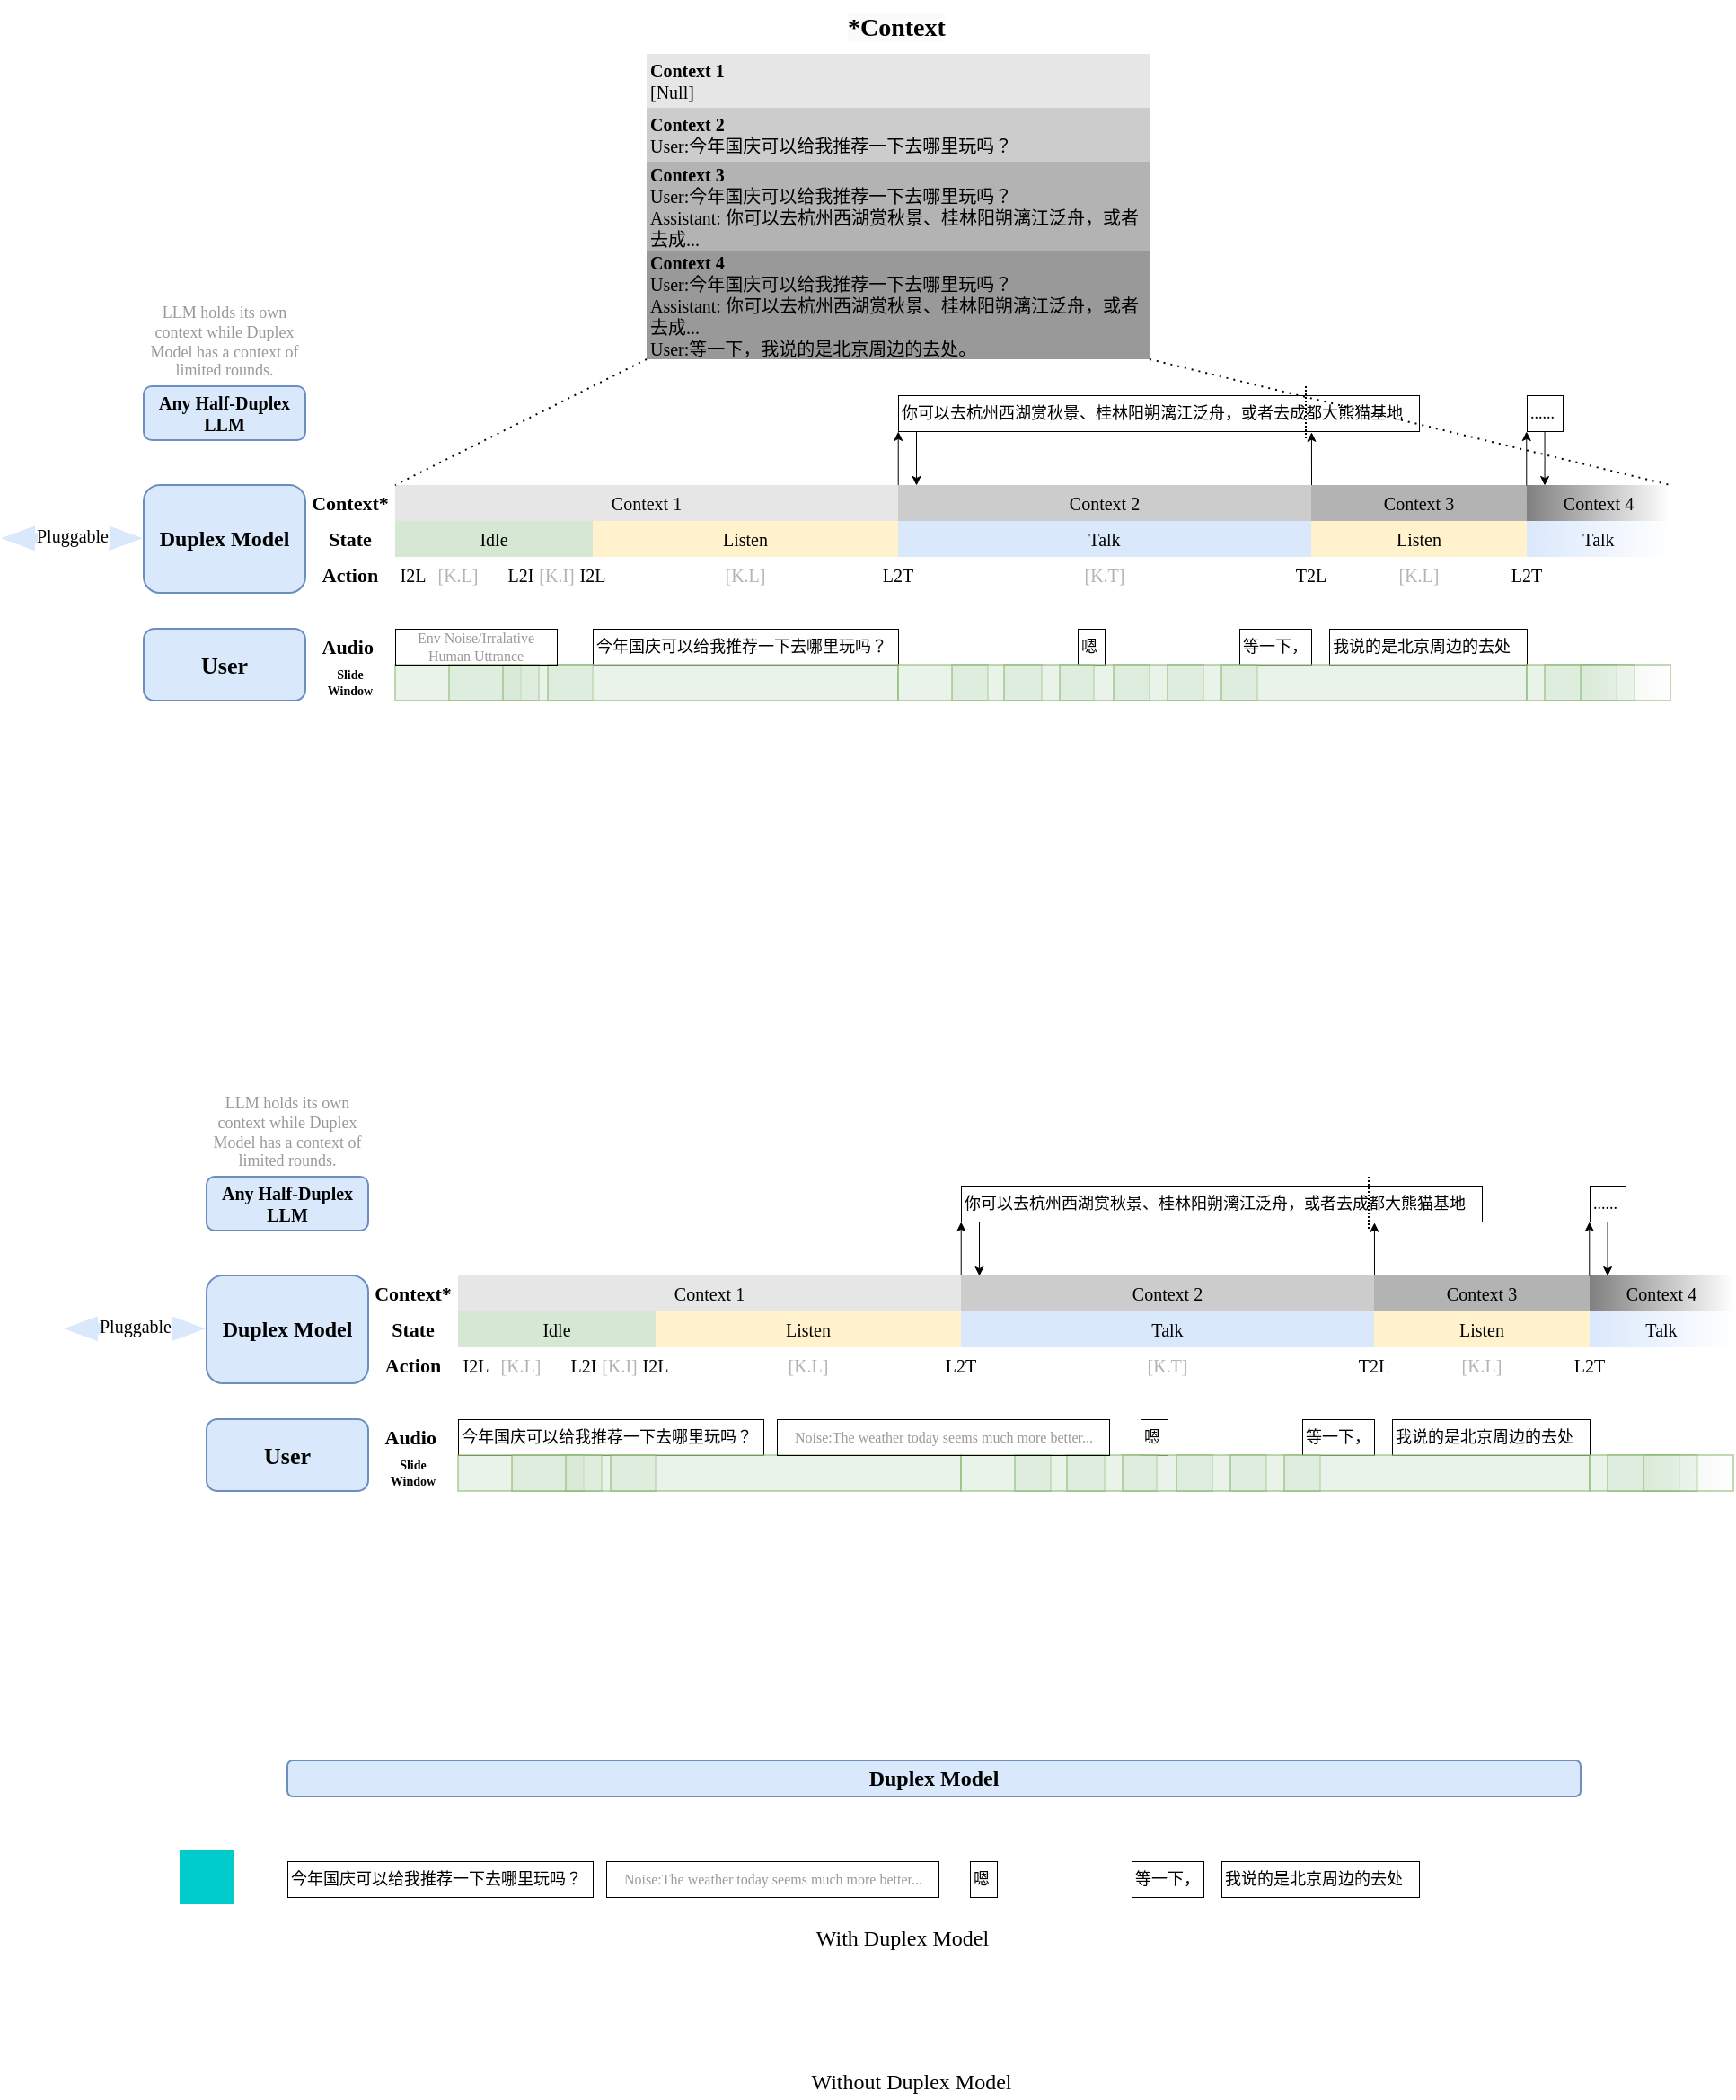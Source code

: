 <mxfile version="26.0.11">
  <diagram name="第 1 页" id="Wgpo2z5KQU_UvKr207dG">
    <mxGraphModel dx="989" dy="713" grid="1" gridSize="10" guides="1" tooltips="1" connect="1" arrows="1" fold="1" page="1" pageScale="1" pageWidth="1169" pageHeight="827" math="0" shadow="0">
      <root>
        <mxCell id="0" />
        <mxCell id="1" parent="0" />
        <mxCell id="0ZnC7ItmRe5CXQBOQ3J_-143" value="" style="shape=image;verticalLabelPosition=bottom;labelBackgroundColor=default;verticalAlign=top;imageAspect=0;image=https://cdn.freesound.org/displays/788/788146_16787921_wave_bw_L.png;clipPath=inset(38.79% 0% 39.66% 0%);imageBackground=none;opacity=30;" parent="1" vertex="1">
          <mxGeometry x="220" y="394" width="710" height="32.01" as="geometry" />
        </mxCell>
        <mxCell id="Il0opDdOFkqLLMlfTNy--44" value="" style="shape=flexArrow;endArrow=classic;startArrow=classic;html=1;rounded=0;fillColor=#dae8fc;strokeColor=none;align=center;arcSize=16;width=6;startWidth=7;endWidth=7;" parent="1" edge="1">
          <mxGeometry width="100" height="100" relative="1" as="geometry">
            <mxPoint y="349.68" as="sourcePoint" />
            <mxPoint x="80" y="349.68" as="targetPoint" />
          </mxGeometry>
        </mxCell>
        <mxCell id="Il0opDdOFkqLLMlfTNy--45" value="Pluggable" style="edgeLabel;html=1;align=center;verticalAlign=middle;resizable=0;points=[];fontSize=10;fontFamily=Times New Roman;spacing=0;" parent="Il0opDdOFkqLLMlfTNy--44" vertex="1" connectable="0">
          <mxGeometry relative="1" as="geometry">
            <mxPoint y="-2" as="offset" />
          </mxGeometry>
        </mxCell>
        <mxCell id="Il0opDdOFkqLLMlfTNy--1" value="&lt;font face=&quot;Times New Roman&quot;&gt;Any Half-Duplex LLM&lt;/font&gt;" style="rounded=1;whiteSpace=wrap;html=1;fontSize=10;fillColor=#dae8fc;strokeColor=#6c8ebf;fontStyle=1" parent="1" vertex="1">
          <mxGeometry x="80" y="265" width="90" height="30" as="geometry" />
        </mxCell>
        <mxCell id="Il0opDdOFkqLLMlfTNy--2" value="&lt;font face=&quot;Times New Roman&quot;&gt;Duplex Model&lt;/font&gt;" style="rounded=1;whiteSpace=wrap;html=1;fontSize=12;fillColor=#dae8fc;strokeColor=#6c8ebf;glass=0;shadow=0;comic=0;enumerate=0;fontStyle=1" parent="1" vertex="1">
          <mxGeometry x="80" y="320" width="90" height="60" as="geometry" />
        </mxCell>
        <mxCell id="Il0opDdOFkqLLMlfTNy--3" value="&lt;font face=&quot;Times New Roman&quot;&gt;User&lt;/font&gt;" style="rounded=1;whiteSpace=wrap;html=1;fontSize=13;fillColor=#dae8fc;strokeColor=#6c8ebf;fontStyle=1" parent="1" vertex="1">
          <mxGeometry x="80" y="400" width="90" height="40" as="geometry" />
        </mxCell>
        <mxCell id="Il0opDdOFkqLLMlfTNy--6" value="Idle" style="rounded=0;whiteSpace=wrap;html=1;strokeColor=none;fillColor=#d5e8d4;fontSize=10;fontFamily=Times New Roman;" parent="1" vertex="1">
          <mxGeometry x="220" y="340" width="110" height="20" as="geometry" />
        </mxCell>
        <mxCell id="Il0opDdOFkqLLMlfTNy--38" value="State" style="text;html=1;align=center;verticalAlign=middle;whiteSpace=wrap;rounded=0;fontSize=11;fontFamily=Times New Roman;fontStyle=1" parent="1" vertex="1">
          <mxGeometry x="180" y="340" width="30" height="20" as="geometry" />
        </mxCell>
        <mxCell id="Il0opDdOFkqLLMlfTNy--48" value="Context*" style="text;html=1;align=center;verticalAlign=middle;whiteSpace=wrap;rounded=0;fontSize=11;fontFamily=Times New Roman;fontStyle=1" parent="1" vertex="1">
          <mxGeometry x="170" y="320" width="50" height="20" as="geometry" />
        </mxCell>
        <mxCell id="0ZnC7ItmRe5CXQBOQ3J_-2" value="今年国庆可以给我推荐一下去哪里玩吗？" style="rounded=0;whiteSpace=wrap;html=1;fontSize=9;fontFamily=Times New Roman;align=left;strokeWidth=0.5;fillColor=none;" parent="1" vertex="1">
          <mxGeometry x="330" y="400" width="170" height="20" as="geometry" />
        </mxCell>
        <mxCell id="0ZnC7ItmRe5CXQBOQ3J_-5" value="Listen" style="rounded=0;whiteSpace=wrap;html=1;strokeColor=none;fillColor=#fff2cc;fontSize=10;fontFamily=Times New Roman;" parent="1" vertex="1">
          <mxGeometry x="330" y="340" width="170" height="20" as="geometry" />
        </mxCell>
        <mxCell id="0ZnC7ItmRe5CXQBOQ3J_-6" value="Talk" style="rounded=0;whiteSpace=wrap;html=1;strokeColor=none;fillColor=#dae8fc;fontSize=10;fontFamily=Times New Roman;" parent="1" vertex="1">
          <mxGeometry x="500" y="340" width="230" height="20" as="geometry" />
        </mxCell>
        <mxCell id="0ZnC7ItmRe5CXQBOQ3J_-7" value="" style="endArrow=classic;html=1;rounded=0;fontSize=9;strokeWidth=0.5;curved=0;endSize=4;startSize=4;" parent="1" edge="1">
          <mxGeometry width="50" height="50" relative="1" as="geometry">
            <mxPoint x="499.86" y="320" as="sourcePoint" />
            <mxPoint x="499.86" y="290" as="targetPoint" />
            <Array as="points" />
          </mxGeometry>
        </mxCell>
        <mxCell id="0ZnC7ItmRe5CXQBOQ3J_-8" value="嗯" style="rounded=0;whiteSpace=wrap;html=1;fontSize=9;fontFamily=Times New Roman;align=left;strokeWidth=0.5;fillColor=none;" parent="1" vertex="1">
          <mxGeometry x="600" y="400" width="15" height="20" as="geometry" />
        </mxCell>
        <mxCell id="0ZnC7ItmRe5CXQBOQ3J_-9" value="L2I" style="text;html=1;align=center;verticalAlign=middle;whiteSpace=wrap;rounded=0;fontSize=10;fontFamily=Times New Roman;" parent="1" vertex="1">
          <mxGeometry x="280" y="360" width="20" height="20" as="geometry" />
        </mxCell>
        <mxCell id="0ZnC7ItmRe5CXQBOQ3J_-10" value="I2L" style="text;html=1;align=center;verticalAlign=middle;whiteSpace=wrap;rounded=0;fontSize=10;fontFamily=Times New Roman;" parent="1" vertex="1">
          <mxGeometry x="320" y="360" width="20" height="20" as="geometry" />
        </mxCell>
        <mxCell id="0ZnC7ItmRe5CXQBOQ3J_-11" value="L2T" style="text;html=1;align=center;verticalAlign=middle;whiteSpace=wrap;rounded=0;fontSize=10;fontFamily=Times New Roman;" parent="1" vertex="1">
          <mxGeometry x="490" y="360" width="20" height="20" as="geometry" />
        </mxCell>
        <mxCell id="0ZnC7ItmRe5CXQBOQ3J_-12" value="[K.L]" style="text;html=1;align=center;verticalAlign=middle;whiteSpace=wrap;rounded=0;fontSize=10;fontFamily=Times New Roman;fontColor=#B3B3B3;" parent="1" vertex="1">
          <mxGeometry x="245" y="360" width="20" height="20" as="geometry" />
        </mxCell>
        <mxCell id="0ZnC7ItmRe5CXQBOQ3J_-15" value="Action" style="text;html=1;align=center;verticalAlign=middle;whiteSpace=wrap;rounded=0;fontSize=11;fontFamily=Times New Roman;fontStyle=1" parent="1" vertex="1">
          <mxGeometry x="180" y="360" width="30" height="20" as="geometry" />
        </mxCell>
        <mxCell id="0ZnC7ItmRe5CXQBOQ3J_-17" value="[K.L]" style="text;html=1;align=center;verticalAlign=middle;whiteSpace=wrap;rounded=0;fontSize=10;fontFamily=Times New Roman;fontColor=#B3B3B3;" parent="1" vertex="1">
          <mxGeometry x="405" y="360" width="20" height="20" as="geometry" />
        </mxCell>
        <mxCell id="0ZnC7ItmRe5CXQBOQ3J_-19" value="[K.I]" style="text;html=1;align=center;verticalAlign=middle;whiteSpace=wrap;rounded=0;fontSize=10;fontFamily=Times New Roman;fontColor=#B3B3B3;" parent="1" vertex="1">
          <mxGeometry x="300" y="360" width="20" height="20" as="geometry" />
        </mxCell>
        <mxCell id="0ZnC7ItmRe5CXQBOQ3J_-25" value="你可以去杭州西湖赏秋景、桂林阳朔漓江泛舟，或者去成都大熊猫基地" style="rounded=0;whiteSpace=wrap;html=1;fontSize=9;fontFamily=Times New Roman;align=left;strokeWidth=0.5;" parent="1" vertex="1">
          <mxGeometry x="500" y="270" width="290" height="20" as="geometry" />
        </mxCell>
        <mxCell id="0ZnC7ItmRe5CXQBOQ3J_-26" value="我说的是北京周边的去处" style="rounded=0;whiteSpace=wrap;html=1;fontSize=9;fontFamily=Times New Roman;align=left;strokeWidth=0.5;fillColor=none;" parent="1" vertex="1">
          <mxGeometry x="740" y="400" width="110" height="20" as="geometry" />
        </mxCell>
        <mxCell id="0ZnC7ItmRe5CXQBOQ3J_-27" value="等一下，" style="rounded=0;whiteSpace=wrap;html=1;fontSize=9;fontFamily=Times New Roman;align=left;strokeWidth=0.5;fillColor=none;" parent="1" vertex="1">
          <mxGeometry x="690" y="400" width="40" height="20" as="geometry" />
        </mxCell>
        <mxCell id="0ZnC7ItmRe5CXQBOQ3J_-28" value="Listen" style="rounded=0;whiteSpace=wrap;html=1;strokeColor=none;fillColor=#fff2cc;fontSize=10;fontFamily=Times New Roman;" parent="1" vertex="1">
          <mxGeometry x="730" y="340" width="120" height="20" as="geometry" />
        </mxCell>
        <mxCell id="0ZnC7ItmRe5CXQBOQ3J_-29" value="" style="endArrow=classic;html=1;rounded=0;fontSize=9;strokeWidth=0.5;curved=0;endSize=4;startSize=4;entryX=0.793;entryY=1.019;entryDx=0;entryDy=0;entryPerimeter=0;" parent="1" target="0ZnC7ItmRe5CXQBOQ3J_-25" edge="1">
          <mxGeometry width="50" height="50" relative="1" as="geometry">
            <mxPoint x="730" y="320" as="sourcePoint" />
            <mxPoint x="730" y="300" as="targetPoint" />
            <Array as="points" />
          </mxGeometry>
        </mxCell>
        <mxCell id="0ZnC7ItmRe5CXQBOQ3J_-30" value="" style="shape=image;html=1;verticalAlign=top;verticalLabelPosition=bottom;labelBackgroundColor=#ffffff;imageAspect=0;aspect=fixed;image=https://cdn0.iconfinder.com/data/icons/phosphor-bold-vol-3-1/256/knife-duotone-128.png" parent="1" vertex="1">
          <mxGeometry x="720" y="250" width="20" height="20" as="geometry" />
        </mxCell>
        <mxCell id="0ZnC7ItmRe5CXQBOQ3J_-33" value="Context 1" style="rounded=0;whiteSpace=wrap;html=1;strokeColor=none;fillColor=#E6E6E6;fontSize=10;fontFamily=Times New Roman;" parent="1" vertex="1">
          <mxGeometry x="220" y="320" width="280" height="20" as="geometry" />
        </mxCell>
        <mxCell id="0ZnC7ItmRe5CXQBOQ3J_-34" value="Context 2" style="rounded=0;whiteSpace=wrap;html=1;strokeColor=none;fillColor=#CCCCCC;fontSize=10;fontFamily=Times New Roman;" parent="1" vertex="1">
          <mxGeometry x="500" y="320" width="230" height="20" as="geometry" />
        </mxCell>
        <mxCell id="0ZnC7ItmRe5CXQBOQ3J_-35" value="Context 3" style="rounded=0;whiteSpace=wrap;html=1;strokeColor=none;fillColor=#B3B3B3;fontSize=10;fontFamily=Times New Roman;" parent="1" vertex="1">
          <mxGeometry x="730" y="320" width="120" height="20" as="geometry" />
        </mxCell>
        <mxCell id="0ZnC7ItmRe5CXQBOQ3J_-36" value="Context 4" style="rounded=0;whiteSpace=wrap;html=1;strokeColor=none;fillColor=#808080;fontSize=10;fontFamily=Times New Roman;gradientColor=#FFFFFF;gradientDirection=east;" parent="1" vertex="1">
          <mxGeometry x="850" y="320" width="80" height="20" as="geometry" />
        </mxCell>
        <mxCell id="0ZnC7ItmRe5CXQBOQ3J_-37" value="T2L" style="text;html=1;align=center;verticalAlign=middle;whiteSpace=wrap;rounded=0;fontSize=10;fontFamily=Times New Roman;" parent="1" vertex="1">
          <mxGeometry x="720" y="360" width="20" height="20" as="geometry" />
        </mxCell>
        <mxCell id="0ZnC7ItmRe5CXQBOQ3J_-38" value="[K.L]" style="text;html=1;align=center;verticalAlign=middle;whiteSpace=wrap;rounded=0;fontSize=10;fontFamily=Times New Roman;fontColor=#B3B3B3;" parent="1" vertex="1">
          <mxGeometry x="780" y="360" width="20" height="20" as="geometry" />
        </mxCell>
        <mxCell id="0ZnC7ItmRe5CXQBOQ3J_-40" value="I2L" style="text;html=1;align=center;verticalAlign=middle;whiteSpace=wrap;rounded=0;fontSize=10;fontFamily=Times New Roman;" parent="1" vertex="1">
          <mxGeometry x="220" y="360" width="20" height="20" as="geometry" />
        </mxCell>
        <mxCell id="0ZnC7ItmRe5CXQBOQ3J_-44" value="......" style="rounded=0;whiteSpace=wrap;html=1;fontSize=9;fontFamily=Times New Roman;align=left;strokeWidth=0.5;" parent="1" vertex="1">
          <mxGeometry x="850" y="270" width="20" height="20" as="geometry" />
        </mxCell>
        <mxCell id="0ZnC7ItmRe5CXQBOQ3J_-45" value="Talk" style="rounded=0;whiteSpace=wrap;html=1;strokeColor=none;fillColor=#dae8fc;fontSize=10;fontFamily=Times New Roman;gradientColor=#FFFFFF;gradientDirection=east;" parent="1" vertex="1">
          <mxGeometry x="850" y="340" width="80" height="20" as="geometry" />
        </mxCell>
        <mxCell id="0ZnC7ItmRe5CXQBOQ3J_-46" value="L2T" style="text;html=1;align=center;verticalAlign=middle;whiteSpace=wrap;rounded=0;fontSize=10;fontFamily=Times New Roman;" parent="1" vertex="1">
          <mxGeometry x="840" y="360" width="20" height="20" as="geometry" />
        </mxCell>
        <mxCell id="0ZnC7ItmRe5CXQBOQ3J_-54" value="" style="group" parent="1" vertex="1" connectable="0">
          <mxGeometry x="360" y="50" width="280" height="200" as="geometry" />
        </mxCell>
        <mxCell id="0ZnC7ItmRe5CXQBOQ3J_-49" value="&lt;div style=&quot;text-align: center;&quot;&gt;&lt;b style=&quot;background-color: transparent; color: light-dark(rgb(0, 0, 0), rgb(255, 255, 255));&quot;&gt;Context 1&lt;/b&gt;&lt;/div&gt;&lt;div&gt;[Null]&lt;/div&gt;" style="rounded=0;whiteSpace=wrap;html=1;strokeColor=none;fillColor=#E6E6E6;fontSize=10;fontFamily=Times New Roman;align=left;verticalAlign=middle;" parent="0ZnC7ItmRe5CXQBOQ3J_-54" vertex="1">
          <mxGeometry y="30" width="280" height="30" as="geometry" />
        </mxCell>
        <mxCell id="0ZnC7ItmRe5CXQBOQ3J_-50" value="&lt;div style=&quot;&quot;&gt;&lt;b style=&quot;background-color: transparent; color: light-dark(rgb(0, 0, 0), rgb(255, 255, 255));&quot;&gt;Context 2&lt;/b&gt;&lt;/div&gt;&lt;div style=&quot;&quot;&gt;&lt;span style=&quot;background-color: transparent; color: light-dark(rgb(0, 0, 0), rgb(255, 255, 255));&quot;&gt;User:今年国庆可以给我推荐一下去哪里玩吗？&lt;/span&gt;&lt;/div&gt;" style="rounded=0;whiteSpace=wrap;html=1;strokeColor=none;fillColor=#CCCCCC;fontSize=10;fontFamily=Times New Roman;verticalAlign=middle;align=left;" parent="0ZnC7ItmRe5CXQBOQ3J_-54" vertex="1">
          <mxGeometry y="60" width="280" height="30" as="geometry" />
        </mxCell>
        <mxCell id="0ZnC7ItmRe5CXQBOQ3J_-51" value="&lt;div style=&quot;&quot;&gt;&lt;span style=&quot;background-color: transparent; color: light-dark(rgb(0, 0, 0), rgb(255, 255, 255));&quot;&gt;&lt;b&gt;Context 3&lt;/b&gt;&lt;/span&gt;&lt;/div&gt;&lt;div&gt;&lt;div style=&quot;&quot;&gt;&lt;span style=&quot;background-color: transparent; color: light-dark(rgb(0, 0, 0), rgb(255, 255, 255));&quot;&gt;User:今年国庆可以给我推荐一下去哪里玩吗？&lt;/span&gt;&lt;/div&gt;&lt;font&gt;&lt;span style=&quot;&quot;&gt;Assistant: 你可以去杭州西湖赏秋景、桂林阳朔漓江泛舟，或者去成...&lt;/span&gt;&lt;/font&gt;&lt;/div&gt;" style="rounded=0;whiteSpace=wrap;html=1;strokeColor=none;fillColor=#B3B3B3;fontSize=10;fontFamily=Times New Roman;verticalAlign=middle;align=left;" parent="0ZnC7ItmRe5CXQBOQ3J_-54" vertex="1">
          <mxGeometry y="90" width="280" height="50" as="geometry" />
        </mxCell>
        <mxCell id="0ZnC7ItmRe5CXQBOQ3J_-52" value="&lt;div style=&quot;&quot;&gt;&lt;span style=&quot;background-color: transparent; color: light-dark(rgb(0, 0, 0), rgb(255, 255, 255));&quot;&gt;&lt;b&gt;Context 4&lt;/b&gt;&lt;/span&gt;&lt;/div&gt;&lt;div&gt;&lt;font&gt;&lt;span style=&quot;&quot;&gt;User:今年国庆可以给我推荐一下去哪里玩吗？&lt;/span&gt;&lt;br style=&quot;&quot;&gt;&lt;span style=&quot;&quot;&gt;Assistant: 你可以去杭州西湖赏秋景、桂林阳朔漓江泛舟，或者去成...&lt;br&gt;&lt;/span&gt;&lt;font&gt;User:等一下，我说的是北京周边的去处。&lt;/font&gt;&lt;span style=&quot;&quot;&gt;&lt;/span&gt;&lt;/font&gt;&lt;/div&gt;" style="rounded=0;whiteSpace=wrap;html=1;strokeColor=none;fillColor=#999999;fontSize=10;fontFamily=Times New Roman;verticalAlign=middle;align=left;" parent="0ZnC7ItmRe5CXQBOQ3J_-54" vertex="1">
          <mxGeometry y="140" width="280" height="60" as="geometry" />
        </mxCell>
        <mxCell id="0ZnC7ItmRe5CXQBOQ3J_-53" value="&lt;b style=&quot;forced-color-adjust: none; color: rgb(0, 0, 0); font-family: Helvetica; font-size: 14px; font-style: normal; font-variant-ligatures: normal; font-variant-caps: normal; letter-spacing: normal; orphans: 2; text-align: center; text-indent: 0px; text-transform: none; widows: 2; word-spacing: 0px; -webkit-text-stroke-width: 0px; white-space: normal; background-color: rgb(251, 251, 251); text-decoration-thickness: initial; text-decoration-style: initial; text-decoration-color: initial;&quot;&gt;&lt;font face=&quot;Times New Roman&quot; style=&quot;forced-color-adjust: none;&quot;&gt;*Context&lt;/font&gt;&lt;/b&gt;" style="text;whiteSpace=wrap;html=1;" parent="0ZnC7ItmRe5CXQBOQ3J_-54" vertex="1">
          <mxGeometry x="110" width="60" height="30" as="geometry" />
        </mxCell>
        <mxCell id="0ZnC7ItmRe5CXQBOQ3J_-55" value="" style="endArrow=classic;html=1;rounded=0;fontSize=9;strokeWidth=0.5;curved=0;endSize=4;startSize=4;" parent="1" edge="1">
          <mxGeometry width="50" height="50" relative="1" as="geometry">
            <mxPoint x="510" y="290" as="sourcePoint" />
            <mxPoint x="510" y="320" as="targetPoint" />
            <Array as="points" />
          </mxGeometry>
        </mxCell>
        <mxCell id="0ZnC7ItmRe5CXQBOQ3J_-56" value="" style="endArrow=classic;html=1;rounded=0;fontSize=9;strokeWidth=0.5;curved=0;endSize=4;startSize=4;" parent="1" edge="1">
          <mxGeometry width="50" height="50" relative="1" as="geometry">
            <mxPoint x="849.64" y="320" as="sourcePoint" />
            <mxPoint x="849.64" y="290" as="targetPoint" />
            <Array as="points" />
          </mxGeometry>
        </mxCell>
        <mxCell id="0ZnC7ItmRe5CXQBOQ3J_-57" value="" style="endArrow=classic;html=1;rounded=0;fontSize=9;strokeWidth=0.5;curved=0;endSize=4;startSize=4;" parent="1" edge="1">
          <mxGeometry width="50" height="50" relative="1" as="geometry">
            <mxPoint x="859.78" y="290" as="sourcePoint" />
            <mxPoint x="859.78" y="320" as="targetPoint" />
            <Array as="points" />
          </mxGeometry>
        </mxCell>
        <mxCell id="0ZnC7ItmRe5CXQBOQ3J_-107" value="Audio&amp;nbsp;" style="text;html=1;align=center;verticalAlign=middle;whiteSpace=wrap;rounded=0;fontSize=11;fontFamily=Times New Roman;fontStyle=1" parent="1" vertex="1">
          <mxGeometry x="180" y="400" width="30" height="20" as="geometry" />
        </mxCell>
        <mxCell id="0ZnC7ItmRe5CXQBOQ3J_-108" value="Slide Window" style="text;html=1;align=center;verticalAlign=middle;whiteSpace=wrap;rounded=0;fontSize=7;fontFamily=Times New Roman;fontStyle=1" parent="1" vertex="1">
          <mxGeometry x="180" y="420" width="30" height="20" as="geometry" />
        </mxCell>
        <mxCell id="0ZnC7ItmRe5CXQBOQ3J_-110" value="" style="rounded=0;whiteSpace=wrap;html=1;fillColor=#d5e8d4;strokeColor=#82b366;opacity=50;" parent="1" vertex="1">
          <mxGeometry x="220" y="420" width="70" height="20" as="geometry" />
        </mxCell>
        <mxCell id="0ZnC7ItmRe5CXQBOQ3J_-111" value="" style="rounded=0;whiteSpace=wrap;html=1;fillColor=#d5e8d4;strokeColor=#82b366;opacity=50;" parent="1" vertex="1">
          <mxGeometry x="250" y="420" width="50" height="20" as="geometry" />
        </mxCell>
        <mxCell id="0ZnC7ItmRe5CXQBOQ3J_-115" value="" style="rounded=0;whiteSpace=wrap;html=1;fillColor=#d5e8d4;strokeColor=#82b366;opacity=50;" parent="1" vertex="1">
          <mxGeometry x="280" y="420" width="50" height="20" as="geometry" />
        </mxCell>
        <mxCell id="0ZnC7ItmRe5CXQBOQ3J_-116" value="" style="rounded=0;whiteSpace=wrap;html=1;fillColor=#d5e8d4;strokeColor=#82b366;opacity=50;" parent="1" vertex="1">
          <mxGeometry x="305" y="420" width="195" height="20" as="geometry" />
        </mxCell>
        <mxCell id="0ZnC7ItmRe5CXQBOQ3J_-118" value="" style="rounded=0;whiteSpace=wrap;html=1;fillColor=#d5e8d4;strokeColor=#82b366;opacity=50;" parent="1" vertex="1">
          <mxGeometry x="500" y="420" width="50" height="20" as="geometry" />
        </mxCell>
        <mxCell id="0ZnC7ItmRe5CXQBOQ3J_-119" value="" style="rounded=0;whiteSpace=wrap;html=1;fillColor=#d5e8d4;strokeColor=#82b366;opacity=50;" parent="1" vertex="1">
          <mxGeometry x="530" y="420" width="50" height="20" as="geometry" />
        </mxCell>
        <mxCell id="0ZnC7ItmRe5CXQBOQ3J_-120" value="" style="rounded=0;whiteSpace=wrap;html=1;fillColor=#d5e8d4;strokeColor=#82b366;opacity=50;" parent="1" vertex="1">
          <mxGeometry x="559" y="420" width="50" height="20" as="geometry" />
        </mxCell>
        <mxCell id="0ZnC7ItmRe5CXQBOQ3J_-121" value="" style="rounded=0;whiteSpace=wrap;html=1;fillColor=#d5e8d4;strokeColor=#82b366;opacity=50;" parent="1" vertex="1">
          <mxGeometry x="590" y="420" width="50" height="20" as="geometry" />
        </mxCell>
        <mxCell id="0ZnC7ItmRe5CXQBOQ3J_-122" value="" style="rounded=0;whiteSpace=wrap;html=1;fillColor=#d5e8d4;strokeColor=#82b366;opacity=50;" parent="1" vertex="1">
          <mxGeometry x="620" y="420" width="50" height="20" as="geometry" />
        </mxCell>
        <mxCell id="0ZnC7ItmRe5CXQBOQ3J_-123" value="" style="rounded=0;whiteSpace=wrap;html=1;fillColor=#d5e8d4;strokeColor=#82b366;opacity=50;" parent="1" vertex="1">
          <mxGeometry x="650" y="420" width="50" height="20" as="geometry" />
        </mxCell>
        <mxCell id="0ZnC7ItmRe5CXQBOQ3J_-124" value="" style="rounded=0;whiteSpace=wrap;html=1;fillColor=#d5e8d4;strokeColor=#82b366;opacity=50;" parent="1" vertex="1">
          <mxGeometry x="680" y="420" width="170" height="20" as="geometry" />
        </mxCell>
        <mxCell id="0ZnC7ItmRe5CXQBOQ3J_-125" value="" style="rounded=0;whiteSpace=wrap;html=1;fillColor=#d5e8d4;strokeColor=#82b366;opacity=50;" parent="1" vertex="1">
          <mxGeometry x="850" y="420" width="50" height="20" as="geometry" />
        </mxCell>
        <mxCell id="0ZnC7ItmRe5CXQBOQ3J_-126" value="" style="rounded=0;whiteSpace=wrap;html=1;fillColor=#d5e8d4;strokeColor=#82b366;opacity=50;" parent="1" vertex="1">
          <mxGeometry x="860" y="420" width="50" height="20" as="geometry" />
        </mxCell>
        <mxCell id="0ZnC7ItmRe5CXQBOQ3J_-127" value="" style="rounded=0;whiteSpace=wrap;html=1;fillColor=#d5e8d4;strokeColor=#82b366;opacity=50;gradientDirection=east;gradientColor=#FFFFFF;" parent="1" vertex="1">
          <mxGeometry x="880" y="420" width="50" height="20" as="geometry" />
        </mxCell>
        <mxCell id="0ZnC7ItmRe5CXQBOQ3J_-131" value="LLM holds its own context while Duplex Model has a context of limited rounds." style="text;html=1;align=center;verticalAlign=middle;whiteSpace=wrap;rounded=0;fontSize=9;fontFamily=Times New Roman;fontStyle=0;fontColor=#999999;" parent="1" vertex="1">
          <mxGeometry x="80" y="220" width="90" height="40" as="geometry" />
        </mxCell>
        <mxCell id="0ZnC7ItmRe5CXQBOQ3J_-132" value="" style="endArrow=none;dashed=1;html=1;dashPattern=1 3;strokeWidth=1;rounded=0;exitX=0;exitY=1;exitDx=0;exitDy=0;entryX=0;entryY=0;entryDx=0;entryDy=0;" parent="1" source="0ZnC7ItmRe5CXQBOQ3J_-52" target="0ZnC7ItmRe5CXQBOQ3J_-33" edge="1">
          <mxGeometry width="50" height="50" relative="1" as="geometry">
            <mxPoint x="880" y="370" as="sourcePoint" />
            <mxPoint x="940" y="320" as="targetPoint" />
          </mxGeometry>
        </mxCell>
        <mxCell id="0ZnC7ItmRe5CXQBOQ3J_-133" value="" style="endArrow=none;dashed=1;html=1;dashPattern=1 3;strokeWidth=1;rounded=0;exitX=1;exitY=1;exitDx=0;exitDy=0;entryX=1;entryY=0;entryDx=0;entryDy=0;" parent="1" source="0ZnC7ItmRe5CXQBOQ3J_-52" target="0ZnC7ItmRe5CXQBOQ3J_-36" edge="1">
          <mxGeometry width="50" height="50" relative="1" as="geometry">
            <mxPoint x="940" y="280" as="sourcePoint" />
            <mxPoint x="1050" y="380" as="targetPoint" />
          </mxGeometry>
        </mxCell>
        <mxCell id="0ZnC7ItmRe5CXQBOQ3J_-134" value="" style="endArrow=none;dashed=1;html=1;dashPattern=1 1;strokeWidth=1;rounded=0;curved=0;" parent="1" edge="1">
          <mxGeometry width="50" height="50" relative="1" as="geometry">
            <mxPoint x="727" y="265" as="sourcePoint" />
            <mxPoint x="727" y="295" as="targetPoint" />
          </mxGeometry>
        </mxCell>
        <mxCell id="0ZnC7ItmRe5CXQBOQ3J_-144" value="[K.T]" style="text;html=1;align=center;verticalAlign=middle;whiteSpace=wrap;rounded=0;fontSize=10;fontFamily=Times New Roman;fontColor=#B3B3B3;" parent="1" vertex="1">
          <mxGeometry x="605" y="360" width="20" height="20" as="geometry" />
        </mxCell>
        <mxCell id="0ZnC7ItmRe5CXQBOQ3J_-145" value="Env Noise/Irralative Human Uttrance" style="rounded=0;whiteSpace=wrap;html=1;fontSize=8;fontFamily=Times New Roman;align=center;strokeWidth=0.5;fillColor=none;fontColor=#999999;" parent="1" vertex="1">
          <mxGeometry x="220" y="400" width="90" height="20" as="geometry" />
        </mxCell>
        <mxCell id="zUQLbNIpwUs590nHy6il-1" value="" style="shape=image;verticalLabelPosition=bottom;labelBackgroundColor=default;verticalAlign=top;imageAspect=0;image=https://cdn.freesound.org/displays/788/788146_16787921_wave_bw_L.png;clipPath=inset(38.79% 0% 39.66% 0%);imageBackground=none;opacity=30;" vertex="1" parent="1">
          <mxGeometry x="255" y="834" width="710" height="32.01" as="geometry" />
        </mxCell>
        <mxCell id="zUQLbNIpwUs590nHy6il-2" value="" style="shape=flexArrow;endArrow=classic;startArrow=classic;html=1;rounded=0;fillColor=#dae8fc;strokeColor=none;align=center;arcSize=16;width=6;startWidth=7;endWidth=7;" edge="1" parent="1">
          <mxGeometry width="100" height="100" relative="1" as="geometry">
            <mxPoint x="35" y="789.68" as="sourcePoint" />
            <mxPoint x="115" y="789.68" as="targetPoint" />
          </mxGeometry>
        </mxCell>
        <mxCell id="zUQLbNIpwUs590nHy6il-3" value="Pluggable" style="edgeLabel;html=1;align=center;verticalAlign=middle;resizable=0;points=[];fontSize=10;fontFamily=Times New Roman;spacing=0;" vertex="1" connectable="0" parent="zUQLbNIpwUs590nHy6il-2">
          <mxGeometry relative="1" as="geometry">
            <mxPoint y="-2" as="offset" />
          </mxGeometry>
        </mxCell>
        <mxCell id="zUQLbNIpwUs590nHy6il-4" value="&lt;font face=&quot;Times New Roman&quot;&gt;Any Half-Duplex LLM&lt;/font&gt;" style="rounded=1;whiteSpace=wrap;html=1;fontSize=10;fillColor=#dae8fc;strokeColor=#6c8ebf;fontStyle=1" vertex="1" parent="1">
          <mxGeometry x="115" y="705" width="90" height="30" as="geometry" />
        </mxCell>
        <mxCell id="zUQLbNIpwUs590nHy6il-5" value="&lt;font face=&quot;Times New Roman&quot;&gt;Duplex Model&lt;/font&gt;" style="rounded=1;whiteSpace=wrap;html=1;fontSize=12;fillColor=#dae8fc;strokeColor=#6c8ebf;glass=0;shadow=0;comic=0;enumerate=0;fontStyle=1" vertex="1" parent="1">
          <mxGeometry x="115" y="760" width="90" height="60" as="geometry" />
        </mxCell>
        <mxCell id="zUQLbNIpwUs590nHy6il-6" value="&lt;font face=&quot;Times New Roman&quot;&gt;User&lt;/font&gt;" style="rounded=1;whiteSpace=wrap;html=1;fontSize=13;fillColor=#dae8fc;strokeColor=#6c8ebf;fontStyle=1" vertex="1" parent="1">
          <mxGeometry x="115" y="840" width="90" height="40" as="geometry" />
        </mxCell>
        <mxCell id="zUQLbNIpwUs590nHy6il-7" value="Idle" style="rounded=0;whiteSpace=wrap;html=1;strokeColor=none;fillColor=#d5e8d4;fontSize=10;fontFamily=Times New Roman;" vertex="1" parent="1">
          <mxGeometry x="255" y="780" width="110" height="20" as="geometry" />
        </mxCell>
        <mxCell id="zUQLbNIpwUs590nHy6il-8" value="State" style="text;html=1;align=center;verticalAlign=middle;whiteSpace=wrap;rounded=0;fontSize=11;fontFamily=Times New Roman;fontStyle=1" vertex="1" parent="1">
          <mxGeometry x="215" y="780" width="30" height="20" as="geometry" />
        </mxCell>
        <mxCell id="zUQLbNIpwUs590nHy6il-9" value="Context*" style="text;html=1;align=center;verticalAlign=middle;whiteSpace=wrap;rounded=0;fontSize=11;fontFamily=Times New Roman;fontStyle=1" vertex="1" parent="1">
          <mxGeometry x="205" y="760" width="50" height="20" as="geometry" />
        </mxCell>
        <mxCell id="zUQLbNIpwUs590nHy6il-10" value="今年国庆可以给我推荐一下去哪里玩吗？" style="rounded=0;whiteSpace=wrap;html=1;fontSize=9;fontFamily=Times New Roman;align=left;strokeWidth=0.5;fillColor=none;" vertex="1" parent="1">
          <mxGeometry x="255" y="840" width="170" height="20" as="geometry" />
        </mxCell>
        <mxCell id="zUQLbNIpwUs590nHy6il-11" value="Listen" style="rounded=0;whiteSpace=wrap;html=1;strokeColor=none;fillColor=#fff2cc;fontSize=10;fontFamily=Times New Roman;" vertex="1" parent="1">
          <mxGeometry x="365" y="780" width="170" height="20" as="geometry" />
        </mxCell>
        <mxCell id="zUQLbNIpwUs590nHy6il-12" value="Talk" style="rounded=0;whiteSpace=wrap;html=1;strokeColor=none;fillColor=#dae8fc;fontSize=10;fontFamily=Times New Roman;" vertex="1" parent="1">
          <mxGeometry x="535" y="780" width="230" height="20" as="geometry" />
        </mxCell>
        <mxCell id="zUQLbNIpwUs590nHy6il-13" value="" style="endArrow=classic;html=1;rounded=0;fontSize=9;strokeWidth=0.5;curved=0;endSize=4;startSize=4;" edge="1" parent="1">
          <mxGeometry width="50" height="50" relative="1" as="geometry">
            <mxPoint x="534.86" y="760" as="sourcePoint" />
            <mxPoint x="534.86" y="730" as="targetPoint" />
            <Array as="points" />
          </mxGeometry>
        </mxCell>
        <mxCell id="zUQLbNIpwUs590nHy6il-14" value="嗯" style="rounded=0;whiteSpace=wrap;html=1;fontSize=9;fontFamily=Times New Roman;align=left;strokeWidth=0.5;fillColor=none;" vertex="1" parent="1">
          <mxGeometry x="635" y="840" width="15" height="20" as="geometry" />
        </mxCell>
        <mxCell id="zUQLbNIpwUs590nHy6il-15" value="L2I" style="text;html=1;align=center;verticalAlign=middle;whiteSpace=wrap;rounded=0;fontSize=10;fontFamily=Times New Roman;" vertex="1" parent="1">
          <mxGeometry x="315" y="800" width="20" height="20" as="geometry" />
        </mxCell>
        <mxCell id="zUQLbNIpwUs590nHy6il-16" value="I2L" style="text;html=1;align=center;verticalAlign=middle;whiteSpace=wrap;rounded=0;fontSize=10;fontFamily=Times New Roman;" vertex="1" parent="1">
          <mxGeometry x="355" y="800" width="20" height="20" as="geometry" />
        </mxCell>
        <mxCell id="zUQLbNIpwUs590nHy6il-17" value="L2T" style="text;html=1;align=center;verticalAlign=middle;whiteSpace=wrap;rounded=0;fontSize=10;fontFamily=Times New Roman;" vertex="1" parent="1">
          <mxGeometry x="525" y="800" width="20" height="20" as="geometry" />
        </mxCell>
        <mxCell id="zUQLbNIpwUs590nHy6il-18" value="[K.L]" style="text;html=1;align=center;verticalAlign=middle;whiteSpace=wrap;rounded=0;fontSize=10;fontFamily=Times New Roman;fontColor=#B3B3B3;" vertex="1" parent="1">
          <mxGeometry x="280" y="800" width="20" height="20" as="geometry" />
        </mxCell>
        <mxCell id="zUQLbNIpwUs590nHy6il-19" value="Action" style="text;html=1;align=center;verticalAlign=middle;whiteSpace=wrap;rounded=0;fontSize=11;fontFamily=Times New Roman;fontStyle=1" vertex="1" parent="1">
          <mxGeometry x="215" y="800" width="30" height="20" as="geometry" />
        </mxCell>
        <mxCell id="zUQLbNIpwUs590nHy6il-20" value="[K.L]" style="text;html=1;align=center;verticalAlign=middle;whiteSpace=wrap;rounded=0;fontSize=10;fontFamily=Times New Roman;fontColor=#B3B3B3;" vertex="1" parent="1">
          <mxGeometry x="440" y="800" width="20" height="20" as="geometry" />
        </mxCell>
        <mxCell id="zUQLbNIpwUs590nHy6il-21" value="[K.I]" style="text;html=1;align=center;verticalAlign=middle;whiteSpace=wrap;rounded=0;fontSize=10;fontFamily=Times New Roman;fontColor=#B3B3B3;" vertex="1" parent="1">
          <mxGeometry x="335" y="800" width="20" height="20" as="geometry" />
        </mxCell>
        <mxCell id="zUQLbNIpwUs590nHy6il-22" value="你可以去杭州西湖赏秋景、桂林阳朔漓江泛舟，或者去成都大熊猫基地" style="rounded=0;whiteSpace=wrap;html=1;fontSize=9;fontFamily=Times New Roman;align=left;strokeWidth=0.5;" vertex="1" parent="1">
          <mxGeometry x="535" y="710" width="290" height="20" as="geometry" />
        </mxCell>
        <mxCell id="zUQLbNIpwUs590nHy6il-23" value="我说的是北京周边的去处" style="rounded=0;whiteSpace=wrap;html=1;fontSize=9;fontFamily=Times New Roman;align=left;strokeWidth=0.5;fillColor=none;" vertex="1" parent="1">
          <mxGeometry x="775" y="840" width="110" height="20" as="geometry" />
        </mxCell>
        <mxCell id="zUQLbNIpwUs590nHy6il-24" value="等一下，" style="rounded=0;whiteSpace=wrap;html=1;fontSize=9;fontFamily=Times New Roman;align=left;strokeWidth=0.5;fillColor=none;" vertex="1" parent="1">
          <mxGeometry x="725" y="840" width="40" height="20" as="geometry" />
        </mxCell>
        <mxCell id="zUQLbNIpwUs590nHy6il-25" value="Listen" style="rounded=0;whiteSpace=wrap;html=1;strokeColor=none;fillColor=#fff2cc;fontSize=10;fontFamily=Times New Roman;" vertex="1" parent="1">
          <mxGeometry x="765" y="780" width="120" height="20" as="geometry" />
        </mxCell>
        <mxCell id="zUQLbNIpwUs590nHy6il-26" value="" style="endArrow=classic;html=1;rounded=0;fontSize=9;strokeWidth=0.5;curved=0;endSize=4;startSize=4;entryX=0.793;entryY=1.019;entryDx=0;entryDy=0;entryPerimeter=0;" edge="1" parent="1" target="zUQLbNIpwUs590nHy6il-22">
          <mxGeometry width="50" height="50" relative="1" as="geometry">
            <mxPoint x="765" y="760" as="sourcePoint" />
            <mxPoint x="765" y="740" as="targetPoint" />
            <Array as="points" />
          </mxGeometry>
        </mxCell>
        <mxCell id="zUQLbNIpwUs590nHy6il-27" value="" style="shape=image;html=1;verticalAlign=top;verticalLabelPosition=bottom;labelBackgroundColor=#ffffff;imageAspect=0;aspect=fixed;image=https://cdn0.iconfinder.com/data/icons/phosphor-bold-vol-3-1/256/knife-duotone-128.png" vertex="1" parent="1">
          <mxGeometry x="755" y="690" width="20" height="20" as="geometry" />
        </mxCell>
        <mxCell id="zUQLbNIpwUs590nHy6il-28" value="Context 1" style="rounded=0;whiteSpace=wrap;html=1;strokeColor=none;fillColor=#E6E6E6;fontSize=10;fontFamily=Times New Roman;" vertex="1" parent="1">
          <mxGeometry x="255" y="760" width="280" height="20" as="geometry" />
        </mxCell>
        <mxCell id="zUQLbNIpwUs590nHy6il-29" value="Context 2" style="rounded=0;whiteSpace=wrap;html=1;strokeColor=none;fillColor=#CCCCCC;fontSize=10;fontFamily=Times New Roman;" vertex="1" parent="1">
          <mxGeometry x="535" y="760" width="230" height="20" as="geometry" />
        </mxCell>
        <mxCell id="zUQLbNIpwUs590nHy6il-30" value="Context 3" style="rounded=0;whiteSpace=wrap;html=1;strokeColor=none;fillColor=#B3B3B3;fontSize=10;fontFamily=Times New Roman;" vertex="1" parent="1">
          <mxGeometry x="765" y="760" width="120" height="20" as="geometry" />
        </mxCell>
        <mxCell id="zUQLbNIpwUs590nHy6il-31" value="Context 4" style="rounded=0;whiteSpace=wrap;html=1;strokeColor=none;fillColor=#808080;fontSize=10;fontFamily=Times New Roman;gradientColor=#FFFFFF;gradientDirection=east;" vertex="1" parent="1">
          <mxGeometry x="885" y="760" width="80" height="20" as="geometry" />
        </mxCell>
        <mxCell id="zUQLbNIpwUs590nHy6il-32" value="T2L" style="text;html=1;align=center;verticalAlign=middle;whiteSpace=wrap;rounded=0;fontSize=10;fontFamily=Times New Roman;" vertex="1" parent="1">
          <mxGeometry x="755" y="800" width="20" height="20" as="geometry" />
        </mxCell>
        <mxCell id="zUQLbNIpwUs590nHy6il-33" value="[K.L]" style="text;html=1;align=center;verticalAlign=middle;whiteSpace=wrap;rounded=0;fontSize=10;fontFamily=Times New Roman;fontColor=#B3B3B3;" vertex="1" parent="1">
          <mxGeometry x="815" y="800" width="20" height="20" as="geometry" />
        </mxCell>
        <mxCell id="zUQLbNIpwUs590nHy6il-34" value="I2L" style="text;html=1;align=center;verticalAlign=middle;whiteSpace=wrap;rounded=0;fontSize=10;fontFamily=Times New Roman;" vertex="1" parent="1">
          <mxGeometry x="255" y="800" width="20" height="20" as="geometry" />
        </mxCell>
        <mxCell id="zUQLbNIpwUs590nHy6il-35" value="......" style="rounded=0;whiteSpace=wrap;html=1;fontSize=9;fontFamily=Times New Roman;align=left;strokeWidth=0.5;" vertex="1" parent="1">
          <mxGeometry x="885" y="710" width="20" height="20" as="geometry" />
        </mxCell>
        <mxCell id="zUQLbNIpwUs590nHy6il-36" value="Talk" style="rounded=0;whiteSpace=wrap;html=1;strokeColor=none;fillColor=#dae8fc;fontSize=10;fontFamily=Times New Roman;gradientColor=#FFFFFF;gradientDirection=east;" vertex="1" parent="1">
          <mxGeometry x="885" y="780" width="80" height="20" as="geometry" />
        </mxCell>
        <mxCell id="zUQLbNIpwUs590nHy6il-37" value="L2T" style="text;html=1;align=center;verticalAlign=middle;whiteSpace=wrap;rounded=0;fontSize=10;fontFamily=Times New Roman;" vertex="1" parent="1">
          <mxGeometry x="875" y="800" width="20" height="20" as="geometry" />
        </mxCell>
        <mxCell id="zUQLbNIpwUs590nHy6il-44" value="" style="endArrow=classic;html=1;rounded=0;fontSize=9;strokeWidth=0.5;curved=0;endSize=4;startSize=4;" edge="1" parent="1">
          <mxGeometry width="50" height="50" relative="1" as="geometry">
            <mxPoint x="545" y="730" as="sourcePoint" />
            <mxPoint x="545" y="760" as="targetPoint" />
            <Array as="points" />
          </mxGeometry>
        </mxCell>
        <mxCell id="zUQLbNIpwUs590nHy6il-45" value="" style="endArrow=classic;html=1;rounded=0;fontSize=9;strokeWidth=0.5;curved=0;endSize=4;startSize=4;" edge="1" parent="1">
          <mxGeometry width="50" height="50" relative="1" as="geometry">
            <mxPoint x="884.64" y="760" as="sourcePoint" />
            <mxPoint x="884.64" y="730" as="targetPoint" />
            <Array as="points" />
          </mxGeometry>
        </mxCell>
        <mxCell id="zUQLbNIpwUs590nHy6il-46" value="" style="endArrow=classic;html=1;rounded=0;fontSize=9;strokeWidth=0.5;curved=0;endSize=4;startSize=4;" edge="1" parent="1">
          <mxGeometry width="50" height="50" relative="1" as="geometry">
            <mxPoint x="894.78" y="730" as="sourcePoint" />
            <mxPoint x="894.78" y="760" as="targetPoint" />
            <Array as="points" />
          </mxGeometry>
        </mxCell>
        <mxCell id="zUQLbNIpwUs590nHy6il-47" value="Audio&amp;nbsp;" style="text;html=1;align=center;verticalAlign=middle;whiteSpace=wrap;rounded=0;fontSize=11;fontFamily=Times New Roman;fontStyle=1" vertex="1" parent="1">
          <mxGeometry x="215" y="840" width="30" height="20" as="geometry" />
        </mxCell>
        <mxCell id="zUQLbNIpwUs590nHy6il-48" value="Slide Window" style="text;html=1;align=center;verticalAlign=middle;whiteSpace=wrap;rounded=0;fontSize=7;fontFamily=Times New Roman;fontStyle=1" vertex="1" parent="1">
          <mxGeometry x="215" y="860" width="30" height="20" as="geometry" />
        </mxCell>
        <mxCell id="zUQLbNIpwUs590nHy6il-49" value="" style="rounded=0;whiteSpace=wrap;html=1;fillColor=#d5e8d4;strokeColor=#82b366;opacity=50;" vertex="1" parent="1">
          <mxGeometry x="255" y="860" width="70" height="20" as="geometry" />
        </mxCell>
        <mxCell id="zUQLbNIpwUs590nHy6il-50" value="" style="rounded=0;whiteSpace=wrap;html=1;fillColor=#d5e8d4;strokeColor=#82b366;opacity=50;" vertex="1" parent="1">
          <mxGeometry x="285" y="860" width="50" height="20" as="geometry" />
        </mxCell>
        <mxCell id="zUQLbNIpwUs590nHy6il-51" value="" style="rounded=0;whiteSpace=wrap;html=1;fillColor=#d5e8d4;strokeColor=#82b366;opacity=50;" vertex="1" parent="1">
          <mxGeometry x="315" y="860" width="50" height="20" as="geometry" />
        </mxCell>
        <mxCell id="zUQLbNIpwUs590nHy6il-52" value="" style="rounded=0;whiteSpace=wrap;html=1;fillColor=#d5e8d4;strokeColor=#82b366;opacity=50;" vertex="1" parent="1">
          <mxGeometry x="340" y="860" width="195" height="20" as="geometry" />
        </mxCell>
        <mxCell id="zUQLbNIpwUs590nHy6il-53" value="" style="rounded=0;whiteSpace=wrap;html=1;fillColor=#d5e8d4;strokeColor=#82b366;opacity=50;" vertex="1" parent="1">
          <mxGeometry x="535" y="860" width="50" height="20" as="geometry" />
        </mxCell>
        <mxCell id="zUQLbNIpwUs590nHy6il-54" value="" style="rounded=0;whiteSpace=wrap;html=1;fillColor=#d5e8d4;strokeColor=#82b366;opacity=50;" vertex="1" parent="1">
          <mxGeometry x="565" y="860" width="50" height="20" as="geometry" />
        </mxCell>
        <mxCell id="zUQLbNIpwUs590nHy6il-55" value="" style="rounded=0;whiteSpace=wrap;html=1;fillColor=#d5e8d4;strokeColor=#82b366;opacity=50;" vertex="1" parent="1">
          <mxGeometry x="594" y="860" width="50" height="20" as="geometry" />
        </mxCell>
        <mxCell id="zUQLbNIpwUs590nHy6il-56" value="" style="rounded=0;whiteSpace=wrap;html=1;fillColor=#d5e8d4;strokeColor=#82b366;opacity=50;" vertex="1" parent="1">
          <mxGeometry x="625" y="860" width="50" height="20" as="geometry" />
        </mxCell>
        <mxCell id="zUQLbNIpwUs590nHy6il-57" value="" style="rounded=0;whiteSpace=wrap;html=1;fillColor=#d5e8d4;strokeColor=#82b366;opacity=50;" vertex="1" parent="1">
          <mxGeometry x="655" y="860" width="50" height="20" as="geometry" />
        </mxCell>
        <mxCell id="zUQLbNIpwUs590nHy6il-58" value="" style="rounded=0;whiteSpace=wrap;html=1;fillColor=#d5e8d4;strokeColor=#82b366;opacity=50;" vertex="1" parent="1">
          <mxGeometry x="685" y="860" width="50" height="20" as="geometry" />
        </mxCell>
        <mxCell id="zUQLbNIpwUs590nHy6il-59" value="" style="rounded=0;whiteSpace=wrap;html=1;fillColor=#d5e8d4;strokeColor=#82b366;opacity=50;" vertex="1" parent="1">
          <mxGeometry x="715" y="860" width="170" height="20" as="geometry" />
        </mxCell>
        <mxCell id="zUQLbNIpwUs590nHy6il-60" value="" style="rounded=0;whiteSpace=wrap;html=1;fillColor=#d5e8d4;strokeColor=#82b366;opacity=50;" vertex="1" parent="1">
          <mxGeometry x="885" y="860" width="50" height="20" as="geometry" />
        </mxCell>
        <mxCell id="zUQLbNIpwUs590nHy6il-61" value="" style="rounded=0;whiteSpace=wrap;html=1;fillColor=#d5e8d4;strokeColor=#82b366;opacity=50;" vertex="1" parent="1">
          <mxGeometry x="895" y="860" width="50" height="20" as="geometry" />
        </mxCell>
        <mxCell id="zUQLbNIpwUs590nHy6il-62" value="" style="rounded=0;whiteSpace=wrap;html=1;fillColor=#d5e8d4;strokeColor=#82b366;opacity=50;gradientDirection=east;gradientColor=#FFFFFF;" vertex="1" parent="1">
          <mxGeometry x="915" y="860" width="50" height="20" as="geometry" />
        </mxCell>
        <mxCell id="zUQLbNIpwUs590nHy6il-63" value="LLM holds its own context while Duplex Model has a context of limited rounds." style="text;html=1;align=center;verticalAlign=middle;whiteSpace=wrap;rounded=0;fontSize=9;fontFamily=Times New Roman;fontStyle=0;fontColor=#999999;" vertex="1" parent="1">
          <mxGeometry x="115" y="660" width="90" height="40" as="geometry" />
        </mxCell>
        <mxCell id="zUQLbNIpwUs590nHy6il-66" value="" style="endArrow=none;dashed=1;html=1;dashPattern=1 1;strokeWidth=1;rounded=0;curved=0;" edge="1" parent="1">
          <mxGeometry width="50" height="50" relative="1" as="geometry">
            <mxPoint x="762" y="705" as="sourcePoint" />
            <mxPoint x="762" y="735" as="targetPoint" />
          </mxGeometry>
        </mxCell>
        <mxCell id="zUQLbNIpwUs590nHy6il-67" value="[K.T]" style="text;html=1;align=center;verticalAlign=middle;whiteSpace=wrap;rounded=0;fontSize=10;fontFamily=Times New Roman;fontColor=#B3B3B3;" vertex="1" parent="1">
          <mxGeometry x="640" y="800" width="20" height="20" as="geometry" />
        </mxCell>
        <mxCell id="zUQLbNIpwUs590nHy6il-68" value="Noise:The weather today seems much more better..." style="rounded=0;whiteSpace=wrap;html=1;fontSize=8;fontFamily=Times New Roman;align=center;strokeWidth=0.5;fillColor=none;fontColor=#999999;" vertex="1" parent="1">
          <mxGeometry x="432.5" y="840" width="185" height="20" as="geometry" />
        </mxCell>
        <mxCell id="zUQLbNIpwUs590nHy6il-69" value="&lt;font face=&quot;Times New Roman&quot;&gt;Duplex Model&lt;/font&gt;" style="rounded=1;whiteSpace=wrap;html=1;fontSize=12;fillColor=#dae8fc;strokeColor=#6c8ebf;glass=0;shadow=0;comic=0;enumerate=0;fontStyle=1" vertex="1" parent="1">
          <mxGeometry x="160" y="1030" width="720" height="20" as="geometry" />
        </mxCell>
        <mxCell id="zUQLbNIpwUs590nHy6il-70" value="" style="points=[];aspect=fixed;html=1;align=center;shadow=0;dashed=0;fillColor=#00CCCC;strokeColor=none;shape=mxgraph.alibaba_cloud.user;" vertex="1" parent="1">
          <mxGeometry x="100" y="1080" width="30" height="30" as="geometry" />
        </mxCell>
        <mxCell id="zUQLbNIpwUs590nHy6il-71" value="" style="shape=image;verticalLabelPosition=bottom;labelBackgroundColor=default;verticalAlign=top;imageAspect=0;image=https://cdn.freesound.org/displays/788/788146_16787921_wave_bw_L.png;clipPath=inset(38.79% 0% 39.66% 0%);imageBackground=none;opacity=30;" vertex="1" parent="1">
          <mxGeometry x="160" y="1080" width="720" height="32.01" as="geometry" />
        </mxCell>
        <mxCell id="zUQLbNIpwUs590nHy6il-72" value="今年国庆可以给我推荐一下去哪里玩吗？" style="rounded=0;whiteSpace=wrap;html=1;fontSize=9;fontFamily=Times New Roman;align=left;strokeWidth=0.5;fillColor=none;" vertex="1" parent="1">
          <mxGeometry x="160" y="1086" width="170" height="20" as="geometry" />
        </mxCell>
        <mxCell id="zUQLbNIpwUs590nHy6il-73" value="嗯" style="rounded=0;whiteSpace=wrap;html=1;fontSize=9;fontFamily=Times New Roman;align=left;strokeWidth=0.5;fillColor=none;" vertex="1" parent="1">
          <mxGeometry x="540" y="1086" width="15" height="20" as="geometry" />
        </mxCell>
        <mxCell id="zUQLbNIpwUs590nHy6il-74" value="我说的是北京周边的去处" style="rounded=0;whiteSpace=wrap;html=1;fontSize=9;fontFamily=Times New Roman;align=left;strokeWidth=0.5;fillColor=none;" vertex="1" parent="1">
          <mxGeometry x="680" y="1086" width="110" height="20" as="geometry" />
        </mxCell>
        <mxCell id="zUQLbNIpwUs590nHy6il-75" value="等一下，" style="rounded=0;whiteSpace=wrap;html=1;fontSize=9;fontFamily=Times New Roman;align=left;strokeWidth=0.5;fillColor=none;" vertex="1" parent="1">
          <mxGeometry x="630" y="1086" width="40" height="20" as="geometry" />
        </mxCell>
        <mxCell id="zUQLbNIpwUs590nHy6il-90" value="Noise:The weather today seems much more better..." style="rounded=0;whiteSpace=wrap;html=1;fontSize=8;fontFamily=Times New Roman;align=center;strokeWidth=0.5;fillColor=none;fontColor=#999999;" vertex="1" parent="1">
          <mxGeometry x="337.5" y="1086" width="185" height="20" as="geometry" />
        </mxCell>
        <mxCell id="zUQLbNIpwUs590nHy6il-92" value="" style="shape=image;html=1;verticalAlign=top;verticalLabelPosition=bottom;labelBackgroundColor=#ffffff;imageAspect=0;aspect=fixed;image=https://cdn0.iconfinder.com/data/icons/phosphor-duotone-vol-3/256/robot-duotone-128.png" vertex="1" parent="1">
          <mxGeometry x="100" y="960" width="30" height="30" as="geometry" />
        </mxCell>
        <mxCell id="zUQLbNIpwUs590nHy6il-93" value="With Duplex Model" style="text;html=1;align=center;verticalAlign=middle;whiteSpace=wrap;rounded=0;fontFamily=Times New Roman;" vertex="1" parent="1">
          <mxGeometry x="425" y="1120" width="155" height="17.99" as="geometry" />
        </mxCell>
        <mxCell id="zUQLbNIpwUs590nHy6il-94" value="Without Duplex Model" style="text;html=1;align=center;verticalAlign=middle;whiteSpace=wrap;rounded=0;fontFamily=Times New Roman;" vertex="1" parent="1">
          <mxGeometry x="430" y="1200" width="155" height="17.99" as="geometry" />
        </mxCell>
      </root>
    </mxGraphModel>
  </diagram>
</mxfile>
